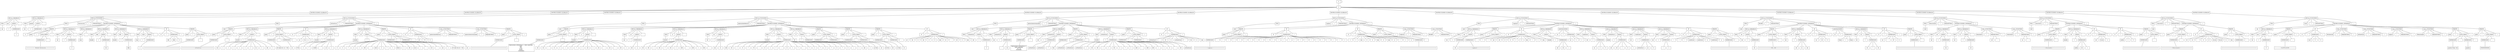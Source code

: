 graph "" { node [shape=box];n000 -- n000;
n000 [label="S"] ;
n000 -- n001;
n001 [label="A"] ;
n001 -- n002;
n002 [label="INSTRUCCIONES GLOBALES"] ;
n002 -- n003;
n003 [label="DECLA_VARIABLES"] ;
n003 -- n004;
n004 [label="TIPO"] ;
n004 -- n005;
n005 [label="int"] ;
n003 -- n006;
n006 [label="var1"] ;
n003 -- n007;
n007 [label="ASIGN"] ;
n007 -- n008;
n008 [label="="] ;
n007 -- n009;
n009 [label="EXPRESION"] ;
n009 -- n0010;
n0010 [label="1"] ;
n003 -- n0011;
n0011 [label=","] ;
n001 -- n0012;
n0012 [label="INSTRUCCIONES GLOBALES"] ;
n0012 -- n0013;
n0013 [label="DECLA_VARIABLES"] ;
n0013 -- n0014;
n0014 [label="TIPO"] ;
n0014 -- n0015;
n0015 [label="int"] ;
n0013 -- n0016;
n0016 [label="punteo"] ;
n0013 -- n0017;
n0017 [label="ASIGN"] ;
n0017 -- n0018;
n0018 [label="="] ;
n0017 -- n0019;
n0019 [label="EXPRESION"] ;
n0019 -- n0020;
n0020 [label="0"] ;
n0013 -- n0021;
n0021 [label=","] ;
n001 -- n0022;
n0022 [label="INSTRUCCIONES GLOBALES"] ;
n0022 -- n0023;
n0023 [label="DECLA_FUNCIONES"] ;
n0023 -- n0024;
n0024 [label="TIPO"] ;
n0024 -- n0025;
n0025 [label="void"] ;
n0023 -- n0026;
n0026 [label="Declaracion"] ;
n0023 -- n0027;
n0027 [label="("] ;
n0023 -- n0028;
n0028 [label="PARAMETROS"] ;
n0023 -- n0029;
n0029 [label="INSTRUCCIONES_INTERNAS"] ;
n0029 -- n0030;
n0030 [label="PRINTF_"] ;
n0030 -- n0031;
n0031 [label="print"] ;
n0030 -- n0032;
n0032 [label="("] ;
n0030 -- n0033;
n0033 [label="LISTA_PRINT"] ;
n0033 -- n0034;
n0034 [label="EXPRESION"] ;
n0034 -- n0035;
n0035 [label="========= Metodo Declaracion =========\n"] ;
n0033 -- n0036;
n0036 [label=","] ;
n0030 -- n0037;
n0037 [label=")"] ;
n0029 -- n0038;
n0038 [label="DECLA_VARIABLES"] ;
n0038 -- n0039;
n0039 [label="TIPO"] ;
n0039 -- n0040;
n0040 [label="int"] ;
n0038 -- n0041;
n0041 [label="n4"] ;
n0038 -- n0042;
n0042 [label="ASIGN"] ;
n0042 -- n0043;
n0043 [label="="] ;
n0042 -- n0044;
n0044 [label="EXPRESION"] ;
n0044 -- n0045;
n0045 [label="2"] ;
n0038 -- n0046;
n0046 [label=","] ;
n0029 -- n0047;
n0047 [label="DECLA_VARIABLES"] ;
n0047 -- n0048;
n0048 [label="TIPO"] ;
n0048 -- n0049;
n0049 [label="char"] ;
n0047 -- n0050;
n0050 [label=","] ;
n0029 -- n0051;
n0051 [label="DECLA_VARIABLES"] ;
n0051 -- n0052;
n0052 [label="TIPO"] ;
n0052 -- n0053;
n0053 [label="double"] ;
n0051 -- n0054;
n0054 [label="db4"] ;
n0051 -- n0055;
n0055 [label="ASIGN"] ;
n0055 -- n0056;
n0056 [label="="] ;
n0055 -- n0057;
n0057 [label="EXPRESION"] ;
n0057 -- n0058;
n0058 [label="0.0"] ;
n0051 -- n0059;
n0059 [label=","] ;
n0029 -- n0060;
n0060 [label="DECLA_VARIABLES"] ;
n0060 -- n0061;
n0061 [label="TIPO"] ;
n0061 -- n0062;
n0062 [label="double"] ;
n0060 -- n0063;
n0063 [label="db1"] ;
n0060 -- n0064;
n0064 [label="ASIGN"] ;
n0064 -- n0065;
n0065 [label="="] ;
n0064 -- n0066;
n0066 [label="EXPRESION"] ;
n0066 -- n0067;
n0067 [label="db4"] ;
n0060 -- n0068;
n0068 [label=","] ;
n0029 -- n0069;
n0069 [label="DECLA_VARIABLES"] ;
n0069 -- n0070;
n0070 [label="TIPO"] ;
n0070 -- n0071;
n0071 [label="char"] ;
n0069 -- n0072;
n0072 [label="chr4"] ;
n0069 -- n0073;
n0073 [label="ASIGN"] ;
n0073 -- n0074;
n0074 [label="="] ;
n0073 -- n0075;
n0075 [label="EXPRESION"] ;
n0075 -- n0076;
n0076 [label="s"] ;
n0069 -- n0077;
n0077 [label=","] ;
n0029 -- n0078;
n0078 [label="IF"] ;
n0078 -- n0079;
n0079 [label="if"] ;
n0078 -- n0080;
n0080 [label="("] ;
n0078 -- n0081;
n0081 [label="EXPRESION"] ;
n0081 -- n0082;
n0082 [label="db1"] ;
n0081 -- n0083;
n0083 [label="db4"] ;
n0081 -- n0084;
n0084 [label="=="] ;
n0078 -- n0085;
n0085 [label=")"] ;
n0029 -- n0086;
n0086 [label="PRINTF_"] ;
n0086 -- n0087;
n0087 [label="print"] ;
n0086 -- n0088;
n0088 [label="("] ;
n0086 -- n0089;
n0089 [label="LISTA_PRINT"] ;
n0089 -- n0090;
n0090 [label="EXPRESION"] ;
n0090 -- n0091;
n0091 [label="======================================\n"] ;
n0089 -- n0092;
n0092 [label=","] ;
n0086 -- n0093;
n0093 [label=")"] ;
n0023 -- n0094;
n0094 [label=")"] ;
n001 -- n0095;
n0095 [label="INSTRUCCIONES GLOBALES"] ;
n0095 -- n0096;
n0096 [label="DECLA_FUNCIONES"] ;
n0096 -- n0097;
n0097 [label="TIPO"] ;
n0097 -- n0098;
n0098 [label="void"] ;
n0096 -- n0099;
n0099 [label="Aritmeticas"] ;
n0096 -- n00100;
n00100 [label="("] ;
n0096 -- n00101;
n00101 [label="PARAMETROS"] ;
n0096 -- n00102;
n00102 [label="INSTRUCCIONES_INTERNAS"] ;
n00102 -- n00103;
n00103 [label="PRINTF_"] ;
n00103 -- n00104;
n00104 [label="print"] ;
n00103 -- n00105;
n00105 [label="("] ;
n00103 -- n00106;
n00106 [label="LISTA_PRINT"] ;
n00106 -- n00107;
n00107 [label="EXPRESION"] ;
n00107 -- n00108;
n00108 [label="==============Aritmeticas=============\n"] ;
n00106 -- n00109;
n00109 [label=","] ;
n00103 -- n00110;
n00110 [label=")"] ;
n00102 -- n00111;
n00111 [label="DECLA_VARIABLES"] ;
n00111 -- n00112;
n00112 [label="TIPO"] ;
n00112 -- n00113;
n00113 [label="double"] ;
n00111 -- n00114;
n00114 [label="n1"] ;
n00111 -- n00115;
n00115 [label="ASIGN"] ;
n00115 -- n00116;
n00116 [label="="] ;
n00115 -- n00117;
n00117 [label="EXPRESION"] ;
n00117 -- n00118;
n00118 [label="0.0"] ;
n00117 -- n00119;
n00119 [label="1"] ;
n00117 -- n00120;
n00120 [label="+"] ;
n00117 -- n00121;
n00121 [label="1"] ;
n00117 -- n00122;
n00122 [label="+"] ;
n00117 -- n00123;
n00123 [label="1"] ;
n00117 -- n00124;
n00124 [label="+"] ;
n00117 -- n00125;
n00125 [label="0.1"] ;
n00117 -- n00126;
n00126 [label="+"] ;
n00117 -- n00127;
n00127 [label="49"] ;
n00117 -- n00128;
n00128 [label="+"] ;
n00111 -- n00129;
n00129 [label=","] ;
n00102 -- n00130;
n00130 [label="PRINTF_"] ;
n00130 -- n00131;
n00131 [label="print"] ;
n00130 -- n00132;
n00132 [label="("] ;
n00130 -- n00133;
n00133 [label="LISTA_PRINT"] ;
n00133 -- n00134;
n00134 [label="EXPRESION"] ;
n00134 -- n00135;
n00135 [label="El valor de  n1 = %f\n"] ;
n00133 -- n00136;
n00136 [label=","] ;
n00133 -- n00137;
n00137 [label="EXPRESION"] ;
n00137 -- n00138;
n00138 [label="n1"] ;
n00133 -- n00139;
n00139 [label=","] ;
n00130 -- n00140;
n00140 [label=")"] ;
n00102 -- n00141;
n00141 [label="IF"] ;
n00141 -- n00142;
n00142 [label="if"] ;
n00141 -- n00143;
n00143 [label="("] ;
n00141 -- n00144;
n00144 [label="EXPRESION"] ;
n00144 -- n00145;
n00145 [label="n1"] ;
n00144 -- n00146;
n00146 [label="52.1"] ;
n00144 -- n00147;
n00147 [label="=="] ;
n00141 -- n00148;
n00148 [label=")"] ;
n00102 -- n00149;
n00149 [label="DECLA_VARIABLES"] ;
n00149 -- n00150;
n00150 [label="TIPO"] ;
n00150 -- n00151;
n00151 [label="double"] ;
n00149 -- n00152;
n00152 [label="n4"] ;
n00149 -- n00153;
n00153 [label="ASIGN"] ;
n00153 -- n00154;
n00154 [label="="] ;
n00153 -- n00155;
n00155 [label="EXPRESION"] ;
n00155 -- n00156;
n00156 [label="5750"] ;
n00155 -- n00157;
n00157 [label="2"] ;
n00155 -- n00158;
n00158 [label="*"] ;
n00155 -- n00159;
n00159 [label="11800"] ;
n00155 -- n00160;
n00160 [label="-"] ;
n00155 -- n00161;
n00161 [label="1.0"] ;
n00155 -- n00162;
n00162 [label="+"] ;
n00149 -- n00163;
n00163 [label=","] ;
n00102 -- n00164;
n00164 [label="DECLA_VARIABLES"] ;
n00164 -- n00165;
n00165 [label="TIPO"] ;
n00165 -- n00166;
n00166 [label="double"] ;
n00164 -- n00167;
n00167 [label="n3"] ;
n00164 -- n00168;
n00168 [label="ASIGN"] ;
n00168 -- n00169;
n00169 [label="="] ;
n00168 -- n00170;
n00170 [label="EXPRESION"] ;
n00170 -- n00171;
n00171 [label="3"] ;
n00170 -- n00172;
n00172 [label="3"] ;
n00170 -- n00173;
n00173 [label="*"] ;
n00170 -- n00174;
n00174 [label="4"] ;
n00170 -- n00175;
n00175 [label="+"] ;
n00170 -- n00176;
n00176 [label="80"] ;
n00170 -- n00177;
n00177 [label="-"] ;
n00170 -- n00178;
n00178 [label="40.0"] ;
n00170 -- n00179;
n00179 [label="2"] ;
n00170 -- n00180;
n00180 [label="*"] ;
n00170 -- n00181;
n00181 [label="+"] ;
n00170 -- n00182;
n00182 [label="358.5"] ;
n00170 -- n00183;
n00183 [label="+"] ;
n00170 -- n00184;
n00184 [label="29"] ;
n00170 -- n00185;
n00185 [label="14.5"] ;
n00170 -- n00186;
n00186 [label="/"] ;
n00170 -- n00187;
n00187 [label="-"] ;
n00170 -- n00188;
n00188 [label="0.5"] ;
n00170 -- n00189;
n00189 [label="-"] ;
n00170 -- n00190;
n00190 [label="n4"] ;
n00170 -- n00191;
n00191 [label="+"] ;
n00164 -- n00192;
n00192 [label=","] ;
n00102 -- n00193;
n00193 [label="PRINTF_"] ;
n00193 -- n00194;
n00194 [label="print"] ;
n00193 -- n00195;
n00195 [label="("] ;
n00193 -- n00196;
n00196 [label="LISTA_PRINT"] ;
n00196 -- n00197;
n00197 [label="EXPRESION"] ;
n00197 -- n00198;
n00198 [label="El valor de n3 = %f\n"] ;
n00196 -- n00199;
n00199 [label=","] ;
n00196 -- n00200;
n00200 [label="EXPRESION"] ;
n00200 -- n00201;
n00201 [label="n3"] ;
n00196 -- n00202;
n00202 [label=","] ;
n00193 -- n00203;
n00203 [label=")"] ;
n00102 -- n00204;
n00204 [label="IF"] ;
n00204 -- n00205;
n00205 [label="if"] ;
n00204 -- n00206;
n00206 [label="("] ;
n00204 -- n00207;
n00207 [label="EXPRESION"] ;
n00207 -- n00208;
n00208 [label="n3"] ;
n00207 -- n00209;
n00209 [label="70"] ;
n00207 -- n00210;
n00210 [label="=="] ;
n00204 -- n00211;
n00211 [label=")"] ;
n00102 -- n00212;
n00212 [label="CALL_FUNCTION"] ;
n00212 -- n00213;
n00213 [label="operacionesBasicas"] ;
n00212 -- n00214;
n00214 [label="("] ;
n00212 -- n00215;
n00215 [label="PARAMETROS"] ;
n00212 -- n00216;
n00216 [label=")"] ;
n00102 -- n00217;
n00217 [label="CALL_FUNCTION"] ;
n00217 -- n00218;
n00218 [label="operacionesAvanzadas"] ;
n00217 -- n00219;
n00219 [label="("] ;
n00217 -- n00220;
n00220 [label="PARAMETROS"] ;
n00217 -- n00221;
n00221 [label=")"] ;
n00102 -- n00222;
n00222 [label="PRINTF_"] ;
n00222 -- n00223;
n00223 [label="print"] ;
n00222 -- n00224;
n00224 [label="("] ;
n00222 -- n00225;
n00225 [label="LISTA_PRINT"] ;
n00225 -- n00226;
n00226 [label="EXPRESION"] ;
n00226 -- n00227;
n00227 [label="======================================\n"] ;
n00225 -- n00228;
n00228 [label=","] ;
n00222 -- n00229;
n00229 [label=")"] ;
n0096 -- n00230;
n00230 [label=")"] ;
n001 -- n00231;
n00231 [label="INSTRUCCIONES GLOBALES"] ;
n00231 -- n00232;
n00232 [label="DECLA_FUNCIONES"] ;
n00232 -- n00233;
n00233 [label="TIPO"] ;
n00233 -- n00234;
n00234 [label="void"] ;
n00232 -- n00235;
n00235 [label="operacionesBasicas"] ;
n00232 -- n00236;
n00236 [label="("] ;
n00232 -- n00237;
n00237 [label="PARAMETROS"] ;
n00232 -- n00238;
n00238 [label="INSTRUCCIONES_INTERNAS"] ;
n00238 -- n00239;
n00239 [label="PRINTF_"] ;
n00239 -- n00240;
n00240 [label="print"] ;
n00239 -- n00241;
n00241 [label="("] ;
n00239 -- n00242;
n00242 [label="LISTA_PRINT"] ;
n00242 -- n00243;
n00243 [label="EXPRESION"] ;
n00243 -- n00244;
n00244 [label="Operaciones Aritmeticas 1: valor esperado:  \na)62   \nb)0   \nc)-19   \nd)256   \nresultados:\n"] ;
n00242 -- n00245;
n00245 [label=","] ;
n00239 -- n00246;
n00246 [label=")"] ;
n00238 -- n00247;
n00247 [label="DECLA_VARIABLES"] ;
n00247 -- n00248;
n00248 [label="TIPO"] ;
n00248 -- n00249;
n00249 [label="double"] ;
n00247 -- n00250;
n00250 [label="a"] ;
n00247 -- n00251;
n00251 [label="ASIGN"] ;
n00251 -- n00252;
n00252 [label="="] ;
n00251 -- n00253;
n00253 [label="EXPRESION"] ;
n00253 -- n00254;
n00254 [label="20"] ;
n00253 -- n00255;
n00255 [label="10"] ;
n00253 -- n00256;
n00256 [label="-"] ;
n00253 -- n00257;
n00257 [label="8"] ;
n00253 -- n00258;
n00258 [label="2"] ;
n00253 -- n00259;
n00259 [label="/"] ;
n00253 -- n00260;
n00260 [label="3"] ;
n00253 -- n00261;
n00261 [label="*"] ;
n00253 -- n00262;
n00262 [label="+"] ;
n00253 -- n00263;
n00263 [label="10"] ;
n00253 -- n00264;
n00264 [label="+"] ;
n00253 -- n00265;
n00265 [label="10"] ;
n00253 -- n00266;
n00266 [label="-"] ;
n00253 -- n00267;
n00267 [label="10"] ;
n00253 -- n00268;
n00268 [label="-"] ;
n00253 -- n00269;
n00269 [label="50"] ;
n00253 -- n00270;
n00270 [label="+"] ;
n00247 -- n00271;
n00271 [label=","] ;
n00238 -- n00272;
n00272 [label="DECLA_VARIABLES"] ;
n00272 -- n00273;
n00273 [label="TIPO"] ;
n00273 -- n00274;
n00274 [label="int"] ;
n00272 -- n00275;
n00275 [label="a2"] ;
n00272 -- n00276;
n00276 [label="ASIGN"] ;
n00276 -- n00277;
n00277 [label="="] ;
n00276 -- n00278;
n00278 [label="EXPRESION"] ;
n00278 -- n00279;
n00279 [label="int"] ;
n00278 -- n00280;
n00280 [label="a"] ;
n00272 -- n00281;
n00281 [label=","] ;
n00238 -- n00282;
n00282 [label="DECLA_VARIABLES"] ;
n00282 -- n00283;
n00283 [label="TIPO"] ;
n00283 -- n00284;
n00284 [label="double"] ;
n00282 -- n00285;
n00285 [label="b"] ;
n00282 -- n00286;
n00286 [label="ASIGN"] ;
n00286 -- n00287;
n00287 [label="="] ;
n00286 -- n00288;
n00288 [label="EXPRESION"] ;
n00288 -- n00289;
n00289 [label="50"] ;
n00288 -- n00290;
n00290 [label="50"] ;
n00288 -- n00291;
n00291 [label="/"] ;
n00288 -- n00292;
n00292 [label="50"] ;
n00288 -- n00293;
n00293 [label="*"] ;
n00288 -- n00294;
n00294 [label="50"] ;
n00288 -- n00295;
n00295 [label="+"] ;
n00288 -- n00296;
n00296 [label="100"] ;
n00288 -- n00297;
n00297 [label="-"] ;
n00288 -- n00298;
n00298 [label="100"] ;
n00288 -- n00299;
n00299 [label="+"] ;
n00288 -- n00300;
n00300 [label="100"] ;
n00288 -- n00301;
n00301 [label="-"] ;
n00282 -- n00302;
n00302 [label=","] ;
n00238 -- n00303;
n00303 [label="DECLA_VARIABLES"] ;
n00303 -- n00304;
n00304 [label="TIPO"] ;
n00304 -- n00305;
n00305 [label="int"] ;
n00303 -- n00306;
n00306 [label="b2"] ;
n00303 -- n00307;
n00307 [label="ASIGN"] ;
n00307 -- n00308;
n00308 [label="="] ;
n00307 -- n00309;
n00309 [label="EXPRESION"] ;
n00309 -- n00310;
n00310 [label="int"] ;
n00309 -- n00311;
n00311 [label="b"] ;
n00303 -- n00312;
n00312 [label=","] ;
n00238 -- n00313;
n00313 [label="DECLA_VARIABLES"] ;
n00313 -- n00314;
n00314 [label="TIPO"] ;
n00314 -- n00315;
n00315 [label="double"] ;
n00313 -- n00316;
n00316 [label="c"] ;
n00313 -- n00317;
n00317 [label="ASIGN"] ;
n00317 -- n00318;
n00318 [label="="] ;
n00317 -- n00319;
n00319 [label="EXPRESION"] ;
n00319 -- n00320;
n00320 [label="100"] ;
n00319 -- n00321;
n00321 [label="20"] ;
n00319 -- n00322;
n00322 [label="/"] ;
n00319 -- n00323;
n00323 [label="9"] ;
n00319 -- n00324;
n00324 [label="*"] ;
n00319 -- n00325;
n00325 [label="78"] ;
n00319 -- n00326;
n00326 [label="-"] ;
n00319 -- n00327;
n00327 [label="6"] ;
n00319 -- n00328;
n00328 [label="+"] ;
n00319 -- n00329;
n00329 [label="7"] ;
n00319 -- n00330;
n00330 [label="-"] ;
n00319 -- n00331;
n00331 [label="8"] ;
n00319 -- n00332;
n00332 [label="+"] ;
n00319 -- n00333;
n00333 [label="7"] ;
n00319 -- n00334;
n00334 [label="-"] ;
n00319 -- n00335;
n00335 [label="7"] ;
n00319 -- n00336;
n00336 [label="1"] ;
n00319 -- n00337;
n00337 [label="*"] ;
n00319 -- n00338;
n00338 [label="2"] ;
n00319 -- n00339;
n00339 [label="*"] ;
n00319 -- n00340;
n00340 [label="3"] ;
n00319 -- n00341;
n00341 [label="*"] ;
n00319 -- n00342;
n00342 [label="3"] ;
n00319 -- n00343;
n00343 [label="/"] ;
n00319 -- n00344;
n00344 [label="+"] ;
n00313 -- n00345;
n00345 [label=","] ;
n00238 -- n00346;
n00346 [label="DECLA_VARIABLES"] ;
n00346 -- n00347;
n00347 [label="TIPO"] ;
n00347 -- n00348;
n00348 [label="int"] ;
n00346 -- n00349;
n00349 [label="c2"] ;
n00346 -- n00350;
n00350 [label="ASIGN"] ;
n00350 -- n00351;
n00351 [label="="] ;
n00350 -- n00352;
n00352 [label="EXPRESION"] ;
n00352 -- n00353;
n00353 [label="int"] ;
n00352 -- n00354;
n00354 [label="c"] ;
n00346 -- n00355;
n00355 [label=","] ;
n00238 -- n00356;
n00356 [label="PRINTF_"] ;
n00356 -- n00357;
n00357 [label="print"] ;
n00356 -- n00358;
n00358 [label="("] ;
n00356 -- n00359;
n00359 [label="LISTA_PRINT"] ;
n00359 -- n00360;
n00360 [label="EXPRESION"] ;
n00360 -- n00361;
n00361 [label="a) %d\n"] ;
n00359 -- n00362;
n00362 [label=","] ;
n00359 -- n00363;
n00363 [label="EXPRESION"] ;
n00363 -- n00364;
n00364 [label="a2"] ;
n00359 -- n00365;
n00365 [label=","] ;
n00356 -- n00366;
n00366 [label=")"] ;
n00238 -- n00367;
n00367 [label="PRINTF_"] ;
n00367 -- n00368;
n00368 [label="print"] ;
n00367 -- n00369;
n00369 [label="("] ;
n00367 -- n00370;
n00370 [label="LISTA_PRINT"] ;
n00370 -- n00371;
n00371 [label="EXPRESION"] ;
n00371 -- n00372;
n00372 [label="b) %d\n"] ;
n00370 -- n00373;
n00373 [label=","] ;
n00370 -- n00374;
n00374 [label="EXPRESION"] ;
n00374 -- n00375;
n00375 [label="b2"] ;
n00370 -- n00376;
n00376 [label=","] ;
n00367 -- n00377;
n00377 [label=")"] ;
n00238 -- n00378;
n00378 [label="PRINTF_"] ;
n00378 -- n00379;
n00379 [label="print"] ;
n00378 -- n00380;
n00380 [label="("] ;
n00378 -- n00381;
n00381 [label="LISTA_PRINT"] ;
n00381 -- n00382;
n00382 [label="EXPRESION"] ;
n00382 -- n00383;
n00383 [label="c) %d\n"] ;
n00381 -- n00384;
n00384 [label=","] ;
n00381 -- n00385;
n00385 [label="EXPRESION"] ;
n00385 -- n00386;
n00386 [label="c2"] ;
n00381 -- n00387;
n00387 [label=","] ;
n00378 -- n00388;
n00388 [label=")"] ;
n00238 -- n00389;
n00389 [label="IF"] ;
n00389 -- n00390;
n00390 [label="if"] ;
n00389 -- n00391;
n00391 [label="("] ;
n00389 -- n00392;
n00392 [label="EXPRESION"] ;
n00392 -- n00393;
n00393 [label="a2"] ;
n00392 -- n00394;
n00394 [label="62"] ;
n00392 -- n00395;
n00395 [label="=="] ;
n00392 -- n00396;
n00396 [label="b2"] ;
n00392 -- n00397;
n00397 [label="0"] ;
n00392 -- n00398;
n00398 [label="=="] ;
n00392 -- n00399;
n00399 [label="&&"] ;
n00392 -- n00400;
n00400 [label="c2"] ;
n00392 -- n00401;
n00401 [label="-"] ;
n00392 -- n00402;
n00402 [label="19"] ;
n00392 -- n00403;
n00403 [label="=="] ;
n00392 -- n00404;
n00404 [label="&&"] ;
n00389 -- n00405;
n00405 [label=")"] ;
n00232 -- n00406;
n00406 [label=")"] ;
n001 -- n00407;
n00407 [label="INSTRUCCIONES GLOBALES"] ;
n00407 -- n00408;
n00408 [label="DECLA_FUNCIONES"] ;
n00408 -- n00409;
n00409 [label="TIPO"] ;
n00409 -- n00410;
n00410 [label="void"] ;
n00408 -- n00411;
n00411 [label="operacionesAvanzadas"] ;
n00408 -- n00412;
n00412 [label="("] ;
n00408 -- n00413;
n00413 [label="PARAMETROS"] ;
n00408 -- n00414;
n00414 [label="INSTRUCCIONES_INTERNAS"] ;
n00414 -- n00415;
n00415 [label="DECLA_VARIABLES"] ;
n00415 -- n00416;
n00416 [label="TIPO"] ;
n00416 -- n00417;
n00417 [label="int"] ;
n00415 -- n00418;
n00418 [label="aritmetica1"] ;
n00415 -- n00419;
n00419 [label="ASIGN"] ;
n00419 -- n00420;
n00420 [label="="] ;
n00419 -- n00421;
n00421 [label="EXPRESION"] ;
n00421 -- n00422;
n00422 [label="2"] ;
n00415 -- n00423;
n00423 [label=","] ;
n00414 -- n00424;
n00424 [label="DECLA_VARIABLES"] ;
n00424 -- n00425;
n00425 [label="TIPO"] ;
n00425 -- n00426;
n00426 [label="int"] ;
n00424 -- n00427;
n00427 [label="aritmetica2"] ;
n00424 -- n00428;
n00428 [label="ASIGN"] ;
n00428 -- n00429;
n00429 [label="="] ;
n00428 -- n00430;
n00430 [label="EXPRESION"] ;
n00430 -- n00431;
n00431 [label="-"] ;
n00430 -- n00432;
n00432 [label="10"] ;
n00424 -- n00433;
n00433 [label=","] ;
n00414 -- n00434;
n00434 [label="PRINTF_"] ;
n00434 -- n00435;
n00435 [label="print"] ;
n00434 -- n00436;
n00436 [label="("] ;
n00434 -- n00437;
n00437 [label="LISTA_PRINT"] ;
n00437 -- n00438;
n00438 [label="EXPRESION"] ;
n00438 -- n00439;
n00439 [label="Operaciones Aritmeticas 2:\n valor esperado:\n -20  2.0\n resultado:\n"] ;
n00437 -- n00440;
n00440 [label=","] ;
n00434 -- n00441;
n00441 [label=")"] ;
n00414 -- n00442;
n00442 [label="DECLA_VARIABLES"] ;
n00442 -- n00443;
n00443 [label="TIPO"] ;
n00443 -- n00444;
n00444 [label="int"] ;
n00442 -- n00445;
n00445 [label="aritmetica3"] ;
n00442 -- n00446;
n00446 [label="ASIGN"] ;
n00446 -- n00447;
n00447 [label="="] ;
n00446 -- n00448;
n00448 [label="EXPRESION"] ;
n00448 -- n00449;
n00449 [label="aritmetica2"] ;
n00448 -- n00450;
n00450 [label="aritmetica1"] ;
n00448 -- n00451;
n00451 [label="*"] ;
n00442 -- n00452;
n00452 [label=","] ;
n00414 -- n00453;
n00453 [label="PRINTF_"] ;
n00453 -- n00454;
n00454 [label="print"] ;
n00453 -- n00455;
n00455 [label="("] ;
n00453 -- n00456;
n00456 [label="LISTA_PRINT"] ;
n00456 -- n00457;
n00457 [label="EXPRESION"] ;
n00457 -- n00458;
n00458 [label="%d  "] ;
n00456 -- n00459;
n00459 [label=","] ;
n00456 -- n00460;
n00460 [label="EXPRESION"] ;
n00460 -- n00461;
n00461 [label="aritmetica3"] ;
n00456 -- n00462;
n00462 [label=","] ;
n00453 -- n00463;
n00463 [label=")"] ;
n00414 -- n00464;
n00464 [label="DECLA_VARIABLES"] ;
n00464 -- n00465;
n00465 [label="TIPO"] ;
n00465 -- n00466;
n00466 [label="double"] ;
n00464 -- n00467;
n00467 [label="aritmetica4"] ;
n00464 -- n00468;
n00468 [label="ASIGN"] ;
n00468 -- n00469;
n00469 [label="="] ;
n00468 -- n00470;
n00470 [label="EXPRESION"] ;
n00470 -- n00471;
n00471 [label="aritmetica3"] ;
n00470 -- n00472;
n00472 [label="aritmetica1"] ;
n00470 -- n00473;
n00473 [label="/"] ;
n00470 -- n00474;
n00474 [label="50"] ;
n00470 -- n00475;
n00475 [label="50"] ;
n00470 -- n00476;
n00476 [label="/"] ;
n00470 -- n00477;
n00477 [label="+"] ;
n00470 -- n00478;
n00478 [label="50"] ;
n00470 -- n00479;
n00479 [label="2"] ;
n00470 -- n00480;
n00480 [label="*"] ;
n00470 -- n00481;
n00481 [label="+"] ;
n00470 -- n00482;
n00482 [label="100"] ;
n00470 -- n00483;
n00483 [label="-"] ;
n00470 -- n00484;
n00484 [label="100"] ;
n00470 -- n00485;
n00485 [label="100"] ;
n00470 -- n00486;
n00486 [label="/"] ;
n00470 -- n00487;
n00487 [label="+"] ;
n00470 -- n00488;
n00488 [label="0"] ;
n00470 -- n00489;
n00489 [label="-"] ;
n00464 -- n00490;
n00490 [label=","] ;
n00414 -- n00491;
n00491 [label="PRINTF_"] ;
n00491 -- n00492;
n00492 [label="print"] ;
n00491 -- n00493;
n00493 [label="("] ;
n00491 -- n00494;
n00494 [label="LISTA_PRINT"] ;
n00494 -- n00495;
n00495 [label="EXPRESION"] ;
n00495 -- n00496;
n00496 [label="%f\n"] ;
n00494 -- n00497;
n00497 [label=","] ;
n00494 -- n00498;
n00498 [label="EXPRESION"] ;
n00498 -- n00499;
n00499 [label="aritmetica4"] ;
n00494 -- n00500;
n00500 [label=","] ;
n00491 -- n00501;
n00501 [label=")"] ;
n00414 -- n00502;
n00502 [label="IF"] ;
n00502 -- n00503;
n00503 [label="if"] ;
n00502 -- n00504;
n00504 [label="("] ;
n00502 -- n00505;
n00505 [label="EXPRESION"] ;
n00505 -- n00506;
n00506 [label="aritmetica3"] ;
n00505 -- n00507;
n00507 [label="-"] ;
n00505 -- n00508;
n00508 [label="20"] ;
n00505 -- n00509;
n00509 [label="=="] ;
n00505 -- n00510;
n00510 [label="aritmetica4"] ;
n00505 -- n00511;
n00511 [label="-"] ;
n00505 -- n00512;
n00512 [label="8.0"] ;
n00505 -- n00513;
n00513 [label="=="] ;
n00505 -- n00514;
n00514 [label="&&"] ;
n00502 -- n00515;
n00515 [label=")"] ;
n00408 -- n00516;
n00516 [label=")"] ;
n001 -- n00517;
n00517 [label="INSTRUCCIONES GLOBALES"] ;
n00517 -- n00518;
n00518 [label="DECLA_FUNCIONES"] ;
n00518 -- n00519;
n00519 [label="TIPO"] ;
n00519 -- n00520;
n00520 [label="void"] ;
n00518 -- n00521;
n00521 [label="Logicas"] ;
n00518 -- n00522;
n00522 [label="("] ;
n00518 -- n00523;
n00523 [label="PARAMETROS"] ;
n00518 -- n00524;
n00524 [label="INSTRUCCIONES_INTERNAS"] ;
n00524 -- n00525;
n00525 [label="PRINTF_"] ;
n00525 -- n00526;
n00526 [label="print"] ;
n00525 -- n00527;
n00527 [label="("] ;
n00525 -- n00528;
n00528 [label="LISTA_PRINT"] ;
n00528 -- n00529;
n00529 [label="EXPRESION"] ;
n00529 -- n00530;
n00530 [label="==============Logicas1=============\n"] ;
n00528 -- n00531;
n00531 [label=","] ;
n00525 -- n00532;
n00532 [label=")"] ;
n00524 -- n00533;
n00533 [label="IF"] ;
n00533 -- n00534;
n00534 [label="if"] ;
n00533 -- n00535;
n00535 [label="("] ;
n00533 -- n00536;
n00536 [label="EXPRESION"] ;
n00536 -- n00537;
n00537 [label="!"] ;
n00536 -- n00538;
n00538 [label="!"] ;
n00536 -- n00539;
n00539 [label="!"] ;
n00536 -- n00540;
n00540 [label="!"] ;
n00536 -- n00541;
n00541 [label="!"] ;
n00536 -- n00542;
n00542 [label="!"] ;
n00536 -- n00543;
n00543 [label="!"] ;
n00536 -- n00544;
n00544 [label="!"] ;
n00536 -- n00545;
n00545 [label="!"] ;
n00536 -- n00546;
n00546 [label="!"] ;
n00536 -- n00547;
n00547 [label="!"] ;
n00536 -- n00548;
n00548 [label="!"] ;
n00536 -- n00549;
n00549 [label="!"] ;
n00536 -- n00550;
n00550 [label="!"] ;
n00536 -- n00551;
n00551 [label="!"] ;
n00536 -- n00552;
n00552 [label="!"] ;
n00536 -- n00553;
n00553 [label="!"] ;
n00536 -- n00554;
n00554 [label="!"] ;
n00536 -- n00555;
n00555 [label="!"] ;
n00536 -- n00556;
n00556 [label="!"] ;
n00536 -- n00557;
n00557 [label="!"] ;
n00536 -- n00558;
n00558 [label="!"] ;
n00536 -- n00559;
n00559 [label="1"] ;
n00533 -- n00560;
n00560 [label=")"] ;
n00524 -- n00561;
n00561 [label="IF"] ;
n00561 -- n00562;
n00562 [label="if"] ;
n00561 -- n00563;
n00563 [label="("] ;
n00561 -- n00564;
n00564 [label="EXPRESION"] ;
n00564 -- n00565;
n00565 [label="1"] ;
n00564 -- n00566;
n00566 [label="1"] ;
n00564 -- n00567;
n00567 [label="&&"] ;
n00564 -- n00568;
n00568 [label="0"] ;
n00564 -- n00569;
n00569 [label="0"] ;
n00564 -- n00570;
n00570 [label="&&"] ;
n00564 -- n00571;
n00571 [label="0"] ;
n00564 -- n00572;
n00572 [label="&&"] ;
n00564 -- n00573;
n00573 [label="||"] ;
n00564 -- n00574;
n00574 [label="!"] ;
n00564 -- n00575;
n00575 [label="1"] ;
n00564 -- n00576;
n00576 [label="||"] ;
n00561 -- n00577;
n00577 [label=")"] ;
n00524 -- n00578;
n00578 [label="PRINTF_"] ;
n00578 -- n00579;
n00579 [label="print"] ;
n00578 -- n00580;
n00580 [label="("] ;
n00578 -- n00581;
n00581 [label="LISTA_PRINT"] ;
n00581 -- n00582;
n00582 [label="EXPRESION"] ;
n00582 -- n00583;
n00583 [label="======================================\n"] ;
n00581 -- n00584;
n00584 [label=","] ;
n00578 -- n00585;
n00585 [label=")"] ;
n00524 -- n00586;
n00586 [label="CALL_FUNCTION"] ;
n00586 -- n00587;
n00587 [label="Logicas2"] ;
n00586 -- n00588;
n00588 [label="("] ;
n00586 -- n00589;
n00589 [label="PARAMETROS"] ;
n00586 -- n00590;
n00590 [label=")"] ;
n00524 -- n00591;
n00591 [label="CALL_FUNCTION"] ;
n00591 -- n00592;
n00592 [label="BitABit"] ;
n00591 -- n00593;
n00593 [label="("] ;
n00591 -- n00594;
n00594 [label="PARAMETROS"] ;
n00591 -- n00595;
n00595 [label=")"] ;
n00518 -- n00596;
n00596 [label=")"] ;
n001 -- n00597;
n00597 [label="INSTRUCCIONES GLOBALES"] ;
n00597 -- n00598;
n00598 [label="DECLA_FUNCIONES"] ;
n00598 -- n00599;
n00599 [label="TIPO"] ;
n00599 -- n00600;
n00600 [label="void"] ;
n00598 -- n00601;
n00601 [label="Logicas2"] ;
n00598 -- n00602;
n00602 [label="("] ;
n00598 -- n00603;
n00603 [label="PARAMETROS"] ;
n00598 -- n00604;
n00604 [label="INSTRUCCIONES_INTERNAS"] ;
n00604 -- n00605;
n00605 [label="DECLA_VARIABLES"] ;
n00605 -- n00606;
n00606 [label="TIPO"] ;
n00606 -- n00607;
n00607 [label="int"] ;
n00605 -- n00608;
n00608 [label="n0"] ;
n00605 -- n00609;
n00609 [label="ASIGN"] ;
n00609 -- n00610;
n00610 [label="="] ;
n00609 -- n00611;
n00611 [label="EXPRESION"] ;
n00611 -- n00612;
n00612 [label="16"] ;
n00605 -- n00613;
n00613 [label=","] ;
n00604 -- n00614;
n00614 [label="PRINTF_"] ;
n00614 -- n00615;
n00615 [label="print"] ;
n00614 -- n00616;
n00616 [label="("] ;
n00614 -- n00617;
n00617 [label="LISTA_PRINT"] ;
n00617 -- n00618;
n00618 [label="EXPRESION"] ;
n00618 -- n00619;
n00619 [label="==============Logicas2=============\n"] ;
n00617 -- n00620;
n00620 [label=","] ;
n00614 -- n00621;
n00621 [label=")"] ;
n00604 -- n00622;
n00622 [label="IF"] ;
n00622 -- n00623;
n00623 [label="if"] ;
n00622 -- n00624;
n00624 [label="("] ;
n00622 -- n00625;
n00625 [label="EXPRESION"] ;
n00625 -- n00626;
n00626 [label="!"] ;
n00625 -- n00627;
n00627 [label="!"] ;
n00625 -- n00628;
n00628 [label="n0"] ;
n00625 -- n00629;
n00629 [label="16"] ;
n00625 -- n00630;
n00630 [label="=="] ;
n00625 -- n00631;
n00631 [label="0"] ;
n00625 -- n00632;
n00632 [label="1"] ;
n00625 -- n00633;
n00633 [label="=="] ;
n00625 -- n00634;
n00634 [label="&&"] ;
n00625 -- n00635;
n00635 [label="!"] ;
n00625 -- n00636;
n00636 [label="1"] ;
n00625 -- n00637;
n00637 [label="&&"] ;
n00622 -- n00638;
n00638 [label=")"] ;
n00604 -- n00639;
n00639 [label="DECLA_VARIABLES"] ;
n00639 -- n00640;
n00640 [label="TIPO"] ;
n00640 -- n00641;
n00641 [label="double"] ;
n00639 -- n00642;
n00642 [label="n1"] ;
n00639 -- n00643;
n00643 [label="ASIGN"] ;
n00643 -- n00644;
n00644 [label="="] ;
n00643 -- n00645;
n00645 [label="EXPRESION"] ;
n00645 -- n00646;
n00646 [label="n0"] ;
n00645 -- n00647;
n00647 [label="16"] ;
n00645 -- n00648;
n00648 [label="/"] ;
n00639 -- n00649;
n00649 [label=","] ;
n00604 -- n00650;
n00650 [label="ASIGNACIONES"] ;
n00650 -- n00651;
n00651 [label="n1"] ;
n00650 -- n00652;
n00652 [label="="] ;
n00650 -- n00653;
n00653 [label="EXPRESION"] ;
n00653 -- n00654;
n00654 [label="n1"] ;
n00653 -- n00655;
n00655 [label="1"] ;
n00653 -- n00656;
n00656 [label="+"] ;
n00604 -- n00657;
n00657 [label="DECLA_VARIABLES"] ;
n00657 -- n00658;
n00658 [label="TIPO"] ;
n00658 -- n00659;
n00659 [label="int"] ;
n00657 -- n00660;
n00660 [label="condicion1"] ;
n00657 -- n00661;
n00661 [label="ASIGN"] ;
n00661 -- n00662;
n00662 [label="="] ;
n00661 -- n00663;
n00663 [label="EXPRESION"] ;
n00663 -- n00664;
n00664 [label="n1"] ;
n00663 -- n00665;
n00665 [label="2"] ;
n00663 -- n00666;
n00666 [label="!="] ;
n00657 -- n00667;
n00667 [label=","] ;
n00604 -- n00668;
n00668 [label="DECLA_VARIABLES"] ;
n00668 -- n00669;
n00669 [label="TIPO"] ;
n00669 -- n00670;
n00670 [label="double"] ;
n00668 -- n00671;
n00671 [label="aritmetica1"] ;
n00668 -- n00672;
n00672 [label="ASIGN"] ;
n00672 -- n00673;
n00673 [label="="] ;
n00672 -- n00674;
n00674 [label="EXPRESION"] ;
n00674 -- n00675;
n00675 [label="n0"] ;
n00674 -- n00676;
n00676 [label="16"] ;
n00674 -- n00677;
n00677 [label="/"] ;
n00674 -- n00678;
n00678 [label="0"] ;
n00674 -- n00679;
n00679 [label="+"] ;
n00668 -- n00680;
n00680 [label=","] ;
n00604 -- n00681;
n00681 [label="DECLA_VARIABLES"] ;
n00681 -- n00682;
n00682 [label="TIPO"] ;
n00682 -- n00683;
n00683 [label="int"] ;
n00681 -- n00684;
n00684 [label="condicion2"] ;
n00681 -- n00685;
n00685 [label="ASIGN"] ;
n00685 -- n00686;
n00686 [label="="] ;
n00685 -- n00687;
n00687 [label="EXPRESION"] ;
n00687 -- n00688;
n00688 [label="aritmetica1"] ;
n00687 -- n00689;
n00689 [label="n1"] ;
n00687 -- n00690;
n00690 [label="=="] ;
n00681 -- n00691;
n00691 [label=","] ;
n00604 -- n00692;
n00692 [label="DECLA_VARIABLES"] ;
n00692 -- n00693;
n00693 [label="TIPO"] ;
n00693 -- n00694;
n00694 [label="int"] ;
n00692 -- n00695;
n00695 [label="condicion3"] ;
n00692 -- n00696;
n00696 [label="ASIGN"] ;
n00696 -- n00697;
n00697 [label="="] ;
n00696 -- n00698;
n00698 [label="EXPRESION"] ;
n00698 -- n00699;
n00699 [label="!"] ;
n00698 -- n00700;
n00700 [label="1"] ;
n00692 -- n00701;
n00701 [label=","] ;
n00604 -- n00702;
n00702 [label="IF"] ;
n00702 -- n00703;
n00703 [label="if"] ;
n00702 -- n00704;
n00704 [label="("] ;
n00702 -- n00705;
n00705 [label="EXPRESION"] ;
n00705 -- n00706;
n00706 [label="!"] ;
n00705 -- n00707;
n00707 [label="!"] ;
n00705 -- n00708;
n00708 [label="!"] ;
n00705 -- n00709;
n00709 [label="condicion1"] ;
n00705 -- n00710;
n00710 [label="condicion2"] ;
n00705 -- n00711;
n00711 [label="||"] ;
n00705 -- n00712;
n00712 [label="condicion3"] ;
n00705 -- n00713;
n00713 [label="||"] ;
n00702 -- n00714;
n00714 [label=")"] ;
n00604 -- n00715;
n00715 [label="PRINTF_"] ;
n00715 -- n00716;
n00716 [label="print"] ;
n00715 -- n00717;
n00717 [label="("] ;
n00715 -- n00718;
n00718 [label="LISTA_PRINT"] ;
n00718 -- n00719;
n00719 [label="EXPRESION"] ;
n00719 -- n00720;
n00720 [label="======================================\n"] ;
n00718 -- n00721;
n00721 [label=","] ;
n00715 -- n00722;
n00722 [label=")"] ;
n00598 -- n00723;
n00723 [label=")"] ;
n001 -- n00724;
n00724 [label="INSTRUCCIONES GLOBALES"] ;
n00724 -- n00725;
n00725 [label="DECLA_FUNCIONES"] ;
n00725 -- n00726;
n00726 [label="TIPO"] ;
n00726 -- n00727;
n00727 [label="void"] ;
n00725 -- n00728;
n00728 [label="BitABit"] ;
n00725 -- n00729;
n00729 [label="("] ;
n00725 -- n00730;
n00730 [label="PARAMETROS"] ;
n00725 -- n00731;
n00731 [label="INSTRUCCIONES_INTERNAS"] ;
n00731 -- n00732;
n00732 [label="DECLA_VARIABLES"] ;
n00732 -- n00733;
n00733 [label="TIPO"] ;
n00733 -- n00734;
n00734 [label="int"] ;
n00732 -- n00735;
n00735 [label="n0"] ;
n00732 -- n00736;
n00736 [label="ASIGN"] ;
n00736 -- n00737;
n00737 [label="="] ;
n00736 -- n00738;
n00738 [label="EXPRESION"] ;
n00738 -- n00739;
n00739 [label="16"] ;
n00732 -- n00740;
n00740 [label=","] ;
n00731 -- n00741;
n00741 [label="PRINTF_"] ;
n00741 -- n00742;
n00742 [label="print"] ;
n00741 -- n00743;
n00743 [label="("] ;
n00741 -- n00744;
n00744 [label="LISTA_PRINT"] ;
n00744 -- n00745;
n00745 [label="EXPRESION"] ;
n00745 -- n00746;
n00746 [label="==============Bit a Bit=============\n"] ;
n00744 -- n00747;
n00747 [label=","] ;
n00741 -- n00748;
n00748 [label=")"] ;
n00731 -- n00749;
n00749 [label="DECLA_VARIABLES"] ;
n00749 -- n00750;
n00750 [label="TIPO"] ;
n00750 -- n00751;
n00751 [label="int"] ;
n00749 -- n00752;
n00752 [label="n1"] ;
n00749 -- n00753;
n00753 [label="ASIGN"] ;
n00753 -- n00754;
n00754 [label="="] ;
n00753 -- n00755;
n00755 [label="EXPRESION"] ;
n00755 -- n00756;
n00756 [label="n0"] ;
n00755 -- n00757;
n00757 [label="&"] ;
n00755 -- n00758;
n00758 [label="n0"] ;
n00749 -- n00759;
n00759 [label=","] ;
n00731 -- n00760;
n00760 [label="IF"] ;
n00760 -- n00761;
n00761 [label="if"] ;
n00760 -- n00762;
n00762 [label="("] ;
n00760 -- n00763;
n00763 [label="EXPRESION"] ;
n00763 -- n00764;
n00764 [label="n1"] ;
n00763 -- n00765;
n00765 [label="16"] ;
n00763 -- n00766;
n00766 [label="=="] ;
n00760 -- n00767;
n00767 [label=")"] ;
n00731 -- n00768;
n00768 [label="ASIGNACIONES"] ;
n00768 -- n00769;
n00769 [label="n1"] ;
n00768 -- n00770;
n00770 [label="="] ;
n00768 -- n00771;
n00771 [label="EXPRESION"] ;
n00771 -- n00772;
n00772 [label="None"] ;
n00771 -- n00773;
n00773 [label="|"] ;
n00771 -- n00774;
n00774 [label="None"] ;
n00731 -- n00775;
n00775 [label="DECLA_VARIABLES"] ;
n00775 -- n00776;
n00776 [label="TIPO"] ;
n00776 -- n00777;
n00777 [label="int"] ;
n00775 -- n00778;
n00778 [label="n2"] ;
n00775 -- n00779;
n00779 [label="ASIGN"] ;
n00779 -- n00780;
n00780 [label="="] ;
n00779 -- n00781;
n00781 [label="EXPRESION"] ;
n00781 -- n00782;
n00782 [label="32"] ;
n00781 -- n00783;
n00783 [label="^"] ;
n00781 -- n00784;
n00784 [label="32"] ;
n00775 -- n00785;
n00785 [label=","] ;
n00731 -- n00786;
n00786 [label="IF"] ;
n00786 -- n00787;
n00787 [label="if"] ;
n00786 -- n00788;
n00788 [label="("] ;
n00786 -- n00789;
n00789 [label="EXPRESION"] ;
n00789 -- n00790;
n00790 [label="n2"] ;
n00789 -- n00791;
n00791 [label="-"] ;
n00789 -- n00792;
n00792 [label="87"] ;
n00789 -- n00793;
n00793 [label="=="] ;
n00786 -- n00794;
n00794 [label=")"] ;
n00731 -- n00795;
n00795 [label="PRINTF_"] ;
n00795 -- n00796;
n00796 [label="print"] ;
n00795 -- n00797;
n00797 [label="("] ;
n00795 -- n00798;
n00798 [label="LISTA_PRINT"] ;
n00798 -- n00799;
n00799 [label="EXPRESION"] ;
n00799 -- n00800;
n00800 [label="======================================\n"] ;
n00798 -- n00801;
n00801 [label=","] ;
n00795 -- n00802;
n00802 [label=")"] ;
n00725 -- n00803;
n00803 [label=")"] ;
n001 -- n00804;
n00804 [label="INSTRUCCIONES GLOBALES"] ;
n00804 -- n00805;
n00805 [label="DECLA_FUNCIONES"] ;
n00805 -- n00806;
n00806 [label="TIPO"] ;
n00806 -- n00807;
n00807 [label="void"] ;
n00805 -- n00808;
n00808 [label="Relacionales"] ;
n00805 -- n00809;
n00809 [label="("] ;
n00805 -- n00810;
n00810 [label="PARAMETROS"] ;
n00805 -- n00811;
n00811 [label="INSTRUCCIONES_INTERNAS"] ;
n00811 -- n00812;
n00812 [label="DECLA_VARIABLES"] ;
n00812 -- n00813;
n00813 [label="TIPO"] ;
n00813 -- n00814;
n00814 [label="int"] ;
n00812 -- n00815;
n00815 [label="n0"] ;
n00812 -- n00816;
n00816 [label="ASIGN"] ;
n00816 -- n00817;
n00817 [label="="] ;
n00816 -- n00818;
n00818 [label="EXPRESION"] ;
n00818 -- n00819;
n00819 [label="34"] ;
n00812 -- n00820;
n00820 [label=","] ;
n00811 -- n00821;
n00821 [label="DECLA_VARIABLES"] ;
n00821 -- n00822;
n00822 [label="TIPO"] ;
n00822 -- n00823;
n00823 [label="int"] ;
n00821 -- n00824;
n00824 [label="n1"] ;
n00821 -- n00825;
n00825 [label="ASIGN"] ;
n00825 -- n00826;
n00826 [label="="] ;
n00825 -- n00827;
n00827 [label="EXPRESION"] ;
n00827 -- n00828;
n00828 [label="16"] ;
n00821 -- n00829;
n00829 [label=","] ;
n00811 -- n00830;
n00830 [label="CALL_FUNCTION"] ;
n00830 -- n00831;
n00831 [label="relaciones1"] ;
n00830 -- n00832;
n00832 [label="("] ;
n00830 -- n00833;
n00833 [label="PARAMETROS"] ;
n00833 -- n00834;
n00834 [label="n0"] ;
n00833 -- n00835;
n00835 [label=","] ;
n00830 -- n00836;
n00836 [label=")"] ;
n00811 -- n00837;
n00837 [label="CALL_FUNCTION"] ;
n00837 -- n00838;
n00838 [label="relaciones2"] ;
n00837 -- n00839;
n00839 [label="("] ;
n00837 -- n00840;
n00840 [label="PARAMETROS"] ;
n00840 -- n00841;
n00841 [label="n1"] ;
n00840 -- n00842;
n00842 [label=","] ;
n00837 -- n00843;
n00843 [label=")"] ;
n00805 -- n00844;
n00844 [label=")"] ;
n001 -- n00845;
n00845 [label="INSTRUCCIONES GLOBALES"] ;
n00845 -- n00846;
n00846 [label="DECLA_FUNCIONES"] ;
n00846 -- n00847;
n00847 [label="TIPO"] ;
n00847 -- n00848;
n00848 [label="void"] ;
n00846 -- n00849;
n00849 [label="relaciones1"] ;
n00846 -- n00850;
n00850 [label="("] ;
n00846 -- n00851;
n00851 [label="PARAMETROS"] ;
n00851 -- n00852;
n00852 [label=","] ;
n00846 -- n00853;
n00853 [label="INSTRUCCIONES_INTERNAS"] ;
n00853 -- n00854;
n00854 [label="PRINTF_"] ;
n00854 -- n00855;
n00855 [label="print"] ;
n00854 -- n00856;
n00856 [label="("] ;
n00854 -- n00857;
n00857 [label="LISTA_PRINT"] ;
n00857 -- n00858;
n00858 [label="EXPRESION"] ;
n00858 -- n00859;
n00859 [label="==============relacionales1=============\n"] ;
n00857 -- n00860;
n00860 [label=","] ;
n00854 -- n00861;
n00861 [label=")"] ;
n00853 -- n00862;
n00862 [label="DECLA_VARIABLES"] ;
n00862 -- n00863;
n00863 [label="TIPO"] ;
n00863 -- n00864;
n00864 [label="double"] ;
n00862 -- n00865;
n00865 [label="n0"] ;
n00862 -- n00866;
n00866 [label="ASIGN"] ;
n00866 -- n00867;
n00867 [label="="] ;
n00866 -- n00868;
n00868 [label="EXPRESION"] ;
n00868 -- n00869;
n00869 [label="salida"] ;
n00868 -- n00870;
n00870 [label="0.0"] ;
n00868 -- n00871;
n00871 [label="+"] ;
n00862 -- n00872;
n00872 [label=","] ;
n00853 -- n00873;
n00873 [label="IF"] ;
n00873 -- n00874;
n00874 [label="if"] ;
n00873 -- n00875;
n00875 [label="("] ;
n00873 -- n00876;
n00876 [label="EXPRESION"] ;
n00876 -- n00877;
n00877 [label="n0"] ;
n00876 -- n00878;
n00878 [label="34.44"] ;
n00876 -- n00879;
n00879 [label="<"] ;
n00873 -- n00880;
n00880 [label=")"] ;
n00853 -- n00881;
n00881 [label="IF"] ;
n00881 -- n00882;
n00882 [label="if"] ;
n00881 -- n00883;
n00883 [label="("] ;
n00881 -- n00884;
n00884 [label="EXPRESION"] ;
n00884 -- n00885;
n00885 [label="salida"] ;
n00884 -- n00886;
n00886 [label="1"] ;
n00884 -- n00887;
n00887 [label="!="] ;
n00881 -- n00888;
n00888 [label=")"] ;
n00853 -- n00889;
n00889 [label="PRINTF_"] ;
n00889 -- n00890;
n00890 [label="print"] ;
n00889 -- n00891;
n00891 [label="("] ;
n00889 -- n00892;
n00892 [label="LISTA_PRINT"] ;
n00892 -- n00893;
n00893 [label="EXPRESION"] ;
n00893 -- n00894;
n00894 [label="======================================\n"] ;
n00892 -- n00895;
n00895 [label=","] ;
n00889 -- n00896;
n00896 [label=")"] ;
n00846 -- n00897;
n00897 [label=")"] ;
n001 -- n00898;
n00898 [label="INSTRUCCIONES GLOBALES"] ;
n00898 -- n00899;
n00899 [label="DECLA_FUNCIONES"] ;
n00899 -- n00900;
n00900 [label="TIPO"] ;
n00900 -- n00901;
n00901 [label="void"] ;
n00899 -- n00902;
n00902 [label="relaciones2"] ;
n00899 -- n00903;
n00903 [label="("] ;
n00899 -- n00904;
n00904 [label="PARAMETROS"] ;
n00904 -- n00905;
n00905 [label=","] ;
n00899 -- n00906;
n00906 [label="INSTRUCCIONES_INTERNAS"] ;
n00906 -- n00907;
n00907 [label="PRINTF_"] ;
n00907 -- n00908;
n00908 [label="print"] ;
n00907 -- n00909;
n00909 [label="("] ;
n00907 -- n00910;
n00910 [label="LISTA_PRINT"] ;
n00910 -- n00911;
n00911 [label="EXPRESION"] ;
n00911 -- n00912;
n00912 [label="============Relacionales2=============\n"] ;
n00910 -- n00913;
n00913 [label=","] ;
n00907 -- n00914;
n00914 [label=")"] ;
n00906 -- n00915;
n00915 [label="IF"] ;
n00915 -- n00916;
n00916 [label="if"] ;
n00915 -- n00917;
n00917 [label="("] ;
n00915 -- n00918;
n00918 [label="EXPRESION"] ;
n00918 -- n00919;
n00919 [label="10"] ;
n00918 -- n00920;
n00920 [label="15"] ;
n00918 -- n00921;
n00921 [label="-"] ;
n00918 -- n00922;
n00922 [label="0"] ;
n00918 -- n00923;
n00923 [label=">="] ;
n00918 -- n00924;
n00924 [label="44.44"] ;
n00918 -- n00925;
n00925 [label="44.44"] ;
n00918 -- n00926;
n00926 [label="=="] ;
n00918 -- n00927;
n00927 [label="&&"] ;
n00915 -- n00928;
n00928 [label=")"] ;
n00906 -- n00929;
n00929 [label="PRINTF_"] ;
n00929 -- n00930;
n00930 [label="print"] ;
n00929 -- n00931;
n00931 [label="("] ;
n00929 -- n00932;
n00932 [label="LISTA_PRINT"] ;
n00932 -- n00933;
n00933 [label="EXPRESION"] ;
n00933 -- n00934;
n00934 [label="======================================\n"] ;
n00932 -- n00935;
n00935 [label=","] ;
n00929 -- n00936;
n00936 [label=")"] ;
n00899 -- n00937;
n00937 [label=")"] ;
n001 -- n00938;
n00938 [label="INSTRUCCIONES GLOBALES"] ;
n00938 -- n00939;
n00939 [label="DECLA_FUNCIONES"] ;
n00939 -- n00940;
n00940 [label="TIPO"] ;
n00940 -- n00941;
n00941 [label="int"] ;
n00939 -- n00942;
n00942 [label="main"] ;
n00939 -- n00943;
n00943 [label="("] ;
n00939 -- n00944;
n00944 [label="PARAMETROS"] ;
n00939 -- n00945;
n00945 [label="INSTRUCCIONES_INTERNAS"] ;
n00945 -- n00946;
n00946 [label="DECLA_VARIABLES"] ;
n00946 -- n00947;
n00947 [label="TIPO"] ;
n00947 -- n00948;
n00948 [label="int"] ;
n00946 -- n00949;
n00949 [label="var1"] ;
n00946 -- n00950;
n00950 [label="ASIGN"] ;
n00950 -- n00951;
n00951 [label="="] ;
n00950 -- n00952;
n00952 [label="EXPRESION"] ;
n00952 -- n00953;
n00953 [label="0"] ;
n00946 -- n00954;
n00954 [label=","] ;
n00945 -- n00955;
n00955 [label="PRINTF_"] ;
n00955 -- n00956;
n00956 [label="print"] ;
n00955 -- n00957;
n00957 [label="("] ;
n00955 -- n00958;
n00958 [label="LISTA_PRINT"] ;
n00958 -- n00959;
n00959 [label="EXPRESION"] ;
n00959 -- n00960;
n00960 [label="-----------------CALIFICACION-----------------\n"] ;
n00958 -- n00961;
n00961 [label=","] ;
n00955 -- n00962;
n00962 [label=")"] ;
n00945 -- n00963;
n00963 [label="IF"] ;
n00963 -- n00964;
n00964 [label="if"] ;
n00963 -- n00965;
n00965 [label="("] ;
n00963 -- n00966;
n00966 [label="EXPRESION"] ;
n00966 -- n00967;
n00967 [label="var1"] ;
n00966 -- n00968;
n00968 [label="0"] ;
n00966 -- n00969;
n00969 [label="!="] ;
n00963 -- n00970;
n00970 [label=")"] ;
n00945 -- n00971;
n00971 [label="CALL_FUNCTION"] ;
n00971 -- n00972;
n00972 [label="Declaracion"] ;
n00971 -- n00973;
n00973 [label="("] ;
n00971 -- n00974;
n00974 [label="PARAMETROS"] ;
n00971 -- n00975;
n00975 [label=")"] ;
n00945 -- n00976;
n00976 [label="CALL_FUNCTION"] ;
n00976 -- n00977;
n00977 [label="Aritmeticas"] ;
n00976 -- n00978;
n00978 [label="("] ;
n00976 -- n00979;
n00979 [label="PARAMETROS"] ;
n00976 -- n00980;
n00980 [label=")"] ;
n00945 -- n00981;
n00981 [label="CALL_FUNCTION"] ;
n00981 -- n00982;
n00982 [label="Logicas"] ;
n00981 -- n00983;
n00983 [label="("] ;
n00981 -- n00984;
n00984 [label="PARAMETROS"] ;
n00981 -- n00985;
n00985 [label=")"] ;
n00945 -- n00986;
n00986 [label="CALL_FUNCTION"] ;
n00986 -- n00987;
n00987 [label="Relacionales"] ;
n00986 -- n00988;
n00988 [label="("] ;
n00986 -- n00989;
n00989 [label="PARAMETROS"] ;
n00986 -- n00990;
n00990 [label=")"] ;
n00945 -- n00991;
n00991 [label="PRINTF_"] ;
n00991 -- n00992;
n00992 [label="print"] ;
n00991 -- n00993;
n00993 [label="("] ;
n00991 -- n00994;
n00994 [label="LISTA_PRINT"] ;
n00994 -- n00995;
n00995 [label="EXPRESION"] ;
n00995 -- n00996;
n00996 [label="punteo Final: %d\n"] ;
n00994 -- n00997;
n00997 [label=","] ;
n00994 -- n00998;
n00998 [label="EXPRESION"] ;
n00998 -- n00999;
n00999 [label="punteo"] ;
n00994 -- n001000;
n001000 [label=","] ;
n00991 -- n001001;
n001001 [label=")"] ;
n00945 -- n001002;
n001002 [label="PRINTF_"] ;
n001002 -- n001003;
n001003 [label="print"] ;
n001002 -- n001004;
n001004 [label="("] ;
n001002 -- n001005;
n001005 [label="LISTA_PRINT"] ;
n001005 -- n001006;
n001006 [label="EXPRESION"] ;
n001006 -- n001007;
n001007 [label="FINNNNNNNN\n"] ;
n001005 -- n001008;
n001008 [label=","] ;
n001002 -- n001009;
n001009 [label=")"] ;
n00939 -- n001010;
n001010 [label=")"] ;
}